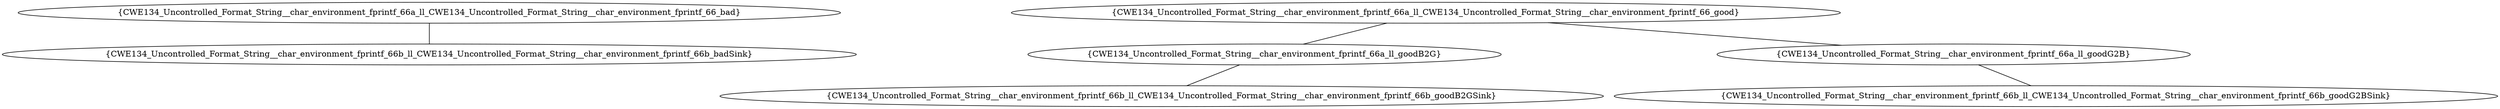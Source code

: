 graph "cg graph" {
CWE134_Uncontrolled_Format_String__char_environment_fprintf_66a_ll_CWE134_Uncontrolled_Format_String__char_environment_fprintf_66_bad [label="{CWE134_Uncontrolled_Format_String__char_environment_fprintf_66a_ll_CWE134_Uncontrolled_Format_String__char_environment_fprintf_66_bad}"];
CWE134_Uncontrolled_Format_String__char_environment_fprintf_66b_ll_CWE134_Uncontrolled_Format_String__char_environment_fprintf_66b_badSink [label="{CWE134_Uncontrolled_Format_String__char_environment_fprintf_66b_ll_CWE134_Uncontrolled_Format_String__char_environment_fprintf_66b_badSink}"];
CWE134_Uncontrolled_Format_String__char_environment_fprintf_66a_ll_goodB2G [label="{CWE134_Uncontrolled_Format_String__char_environment_fprintf_66a_ll_goodB2G}"];
CWE134_Uncontrolled_Format_String__char_environment_fprintf_66b_ll_CWE134_Uncontrolled_Format_String__char_environment_fprintf_66b_goodB2GSink [label="{CWE134_Uncontrolled_Format_String__char_environment_fprintf_66b_ll_CWE134_Uncontrolled_Format_String__char_environment_fprintf_66b_goodB2GSink}"];
CWE134_Uncontrolled_Format_String__char_environment_fprintf_66a_ll_goodG2B [label="{CWE134_Uncontrolled_Format_String__char_environment_fprintf_66a_ll_goodG2B}"];
CWE134_Uncontrolled_Format_String__char_environment_fprintf_66b_ll_CWE134_Uncontrolled_Format_String__char_environment_fprintf_66b_goodG2BSink [label="{CWE134_Uncontrolled_Format_String__char_environment_fprintf_66b_ll_CWE134_Uncontrolled_Format_String__char_environment_fprintf_66b_goodG2BSink}"];
CWE134_Uncontrolled_Format_String__char_environment_fprintf_66a_ll_CWE134_Uncontrolled_Format_String__char_environment_fprintf_66_good [label="{CWE134_Uncontrolled_Format_String__char_environment_fprintf_66a_ll_CWE134_Uncontrolled_Format_String__char_environment_fprintf_66_good}"];
CWE134_Uncontrolled_Format_String__char_environment_fprintf_66a_ll_CWE134_Uncontrolled_Format_String__char_environment_fprintf_66_bad -- CWE134_Uncontrolled_Format_String__char_environment_fprintf_66b_ll_CWE134_Uncontrolled_Format_String__char_environment_fprintf_66b_badSink;
CWE134_Uncontrolled_Format_String__char_environment_fprintf_66a_ll_goodB2G -- CWE134_Uncontrolled_Format_String__char_environment_fprintf_66b_ll_CWE134_Uncontrolled_Format_String__char_environment_fprintf_66b_goodB2GSink;
CWE134_Uncontrolled_Format_String__char_environment_fprintf_66a_ll_goodG2B -- CWE134_Uncontrolled_Format_String__char_environment_fprintf_66b_ll_CWE134_Uncontrolled_Format_String__char_environment_fprintf_66b_goodG2BSink;
CWE134_Uncontrolled_Format_String__char_environment_fprintf_66a_ll_CWE134_Uncontrolled_Format_String__char_environment_fprintf_66_good -- CWE134_Uncontrolled_Format_String__char_environment_fprintf_66a_ll_goodG2B;
CWE134_Uncontrolled_Format_String__char_environment_fprintf_66a_ll_CWE134_Uncontrolled_Format_String__char_environment_fprintf_66_good -- CWE134_Uncontrolled_Format_String__char_environment_fprintf_66a_ll_goodB2G;
}
